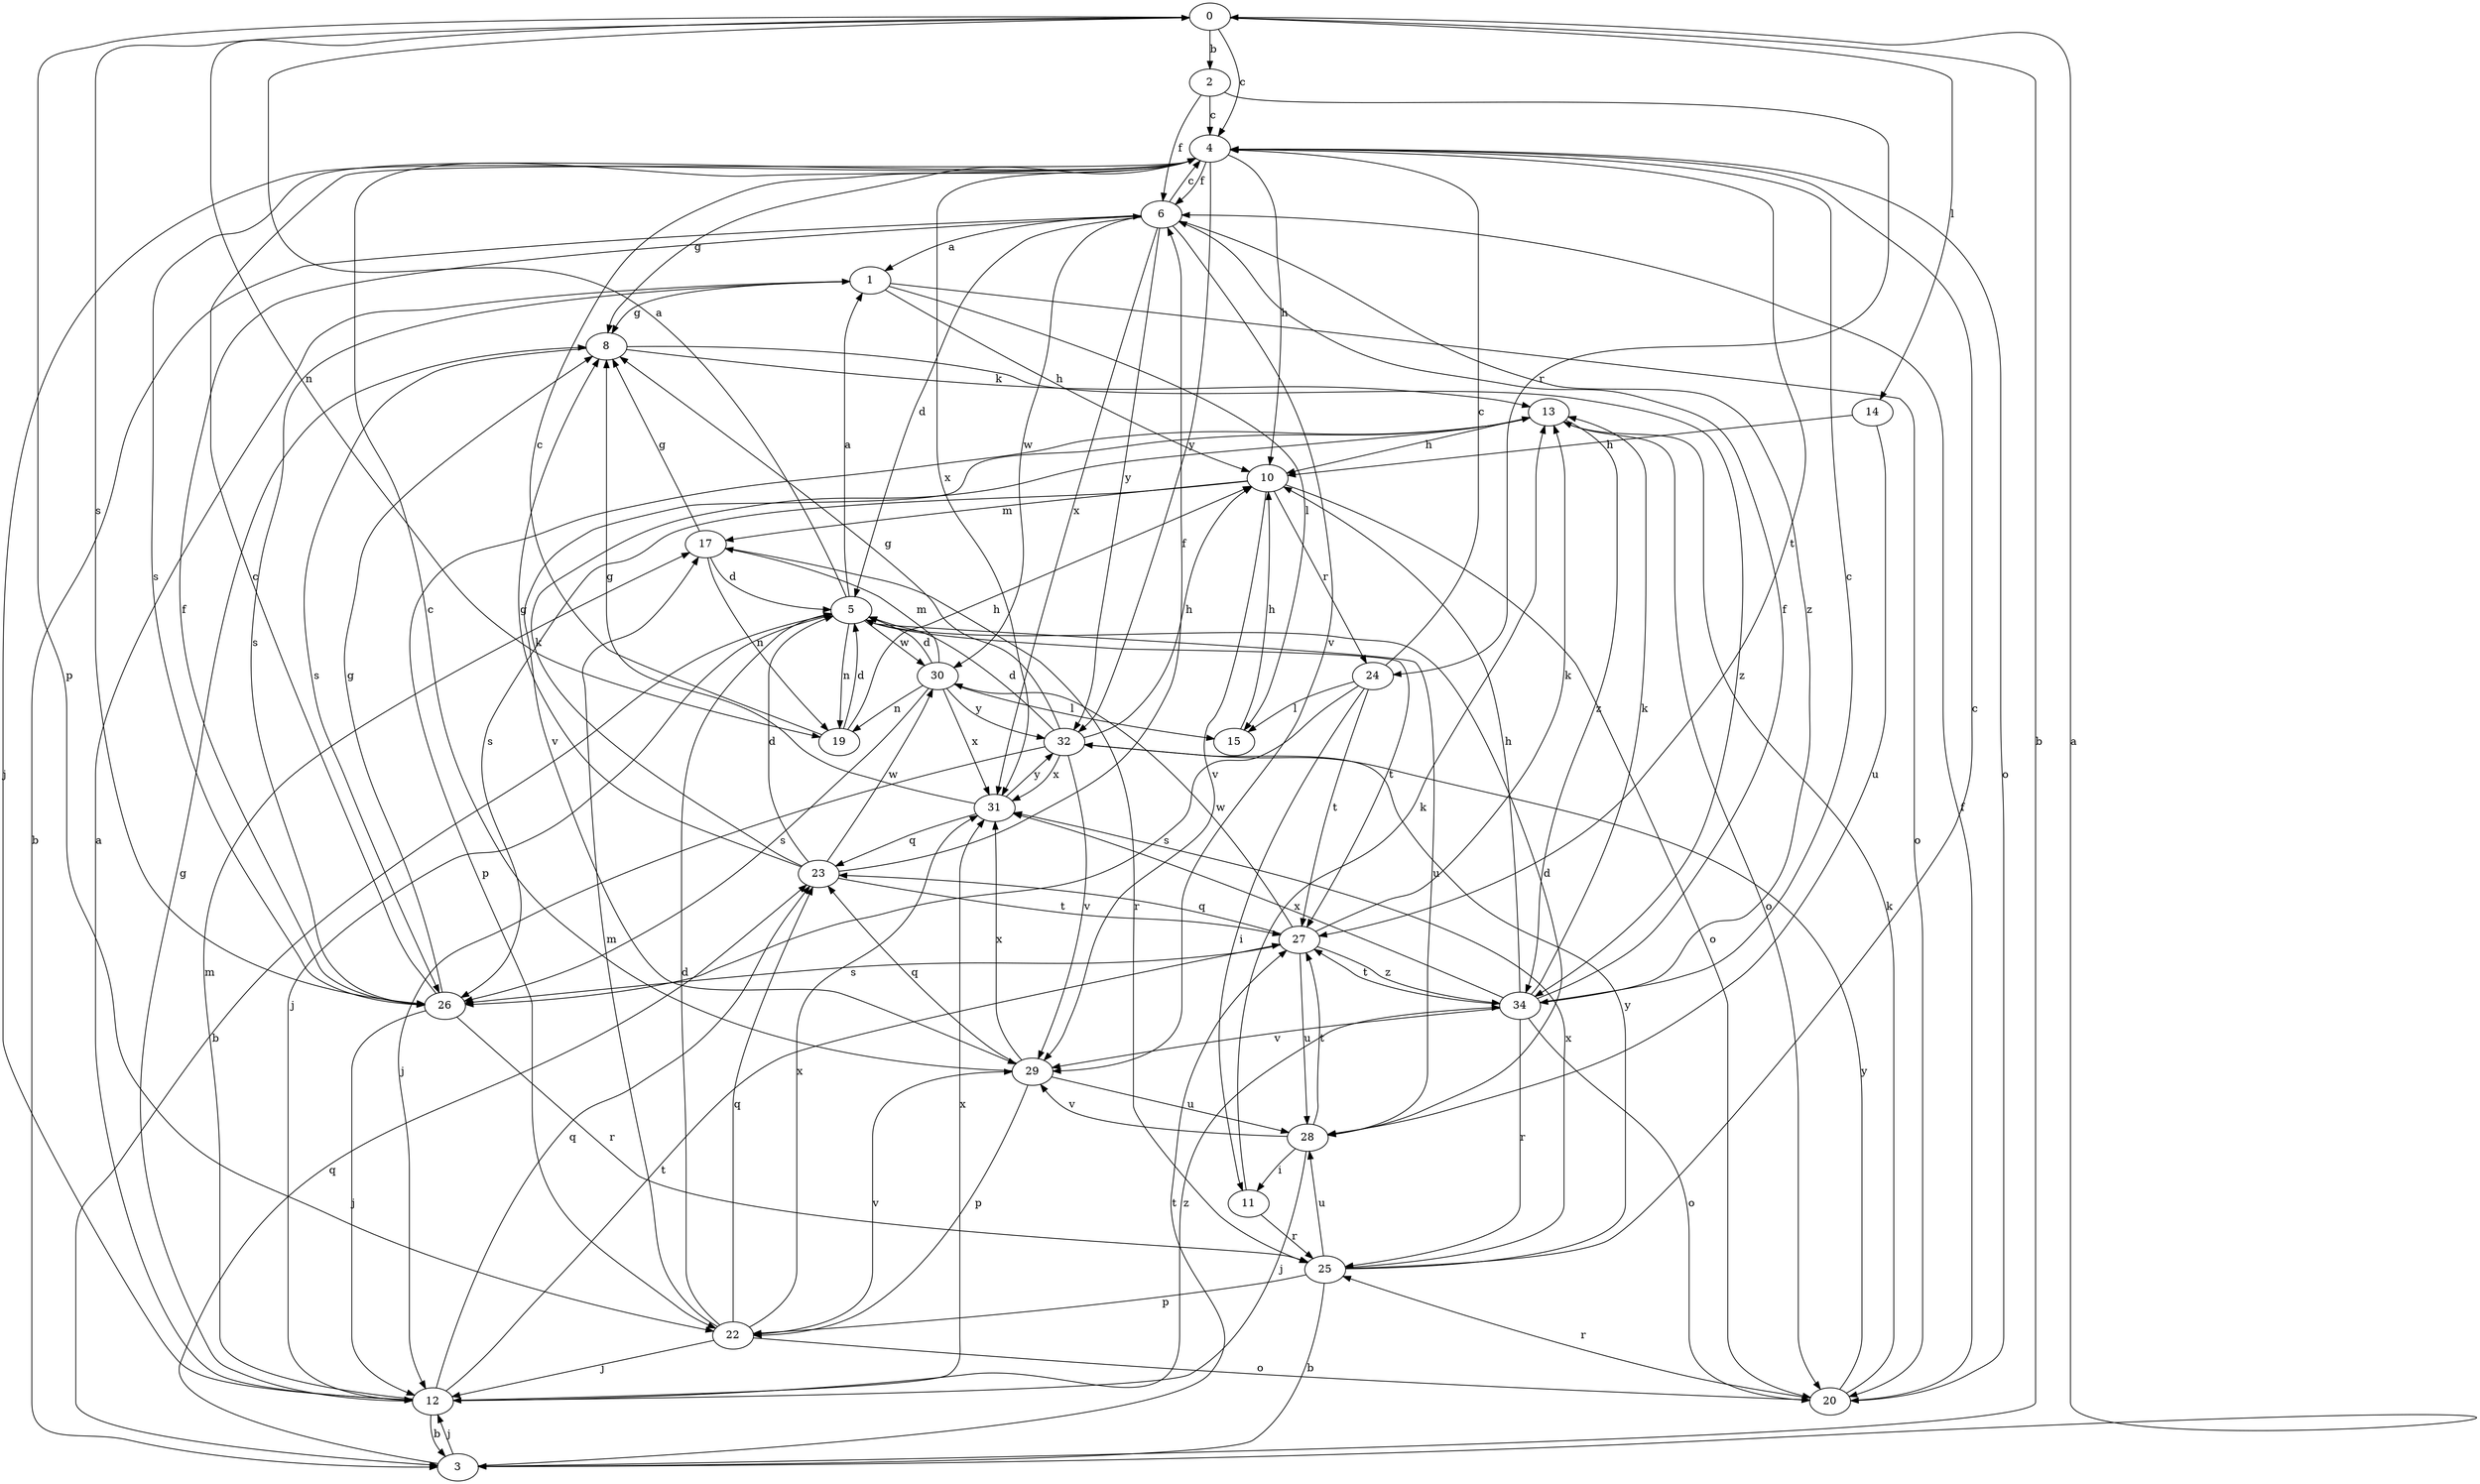 strict digraph  {
0;
1;
2;
3;
4;
5;
6;
8;
10;
11;
12;
13;
14;
15;
17;
19;
20;
22;
23;
24;
25;
26;
27;
28;
29;
30;
31;
32;
34;
0 -> 2  [label=b];
0 -> 3  [label=b];
0 -> 4  [label=c];
0 -> 14  [label=l];
0 -> 19  [label=n];
0 -> 22  [label=p];
0 -> 26  [label=s];
1 -> 8  [label=g];
1 -> 10  [label=h];
1 -> 15  [label=l];
1 -> 20  [label=o];
1 -> 26  [label=s];
2 -> 4  [label=c];
2 -> 6  [label=f];
2 -> 24  [label=r];
3 -> 0  [label=a];
3 -> 12  [label=j];
3 -> 23  [label=q];
3 -> 27  [label=t];
4 -> 6  [label=f];
4 -> 8  [label=g];
4 -> 10  [label=h];
4 -> 12  [label=j];
4 -> 20  [label=o];
4 -> 26  [label=s];
4 -> 27  [label=t];
4 -> 31  [label=x];
4 -> 32  [label=y];
5 -> 0  [label=a];
5 -> 1  [label=a];
5 -> 3  [label=b];
5 -> 12  [label=j];
5 -> 19  [label=n];
5 -> 27  [label=t];
5 -> 28  [label=u];
5 -> 30  [label=w];
6 -> 1  [label=a];
6 -> 3  [label=b];
6 -> 4  [label=c];
6 -> 5  [label=d];
6 -> 29  [label=v];
6 -> 30  [label=w];
6 -> 31  [label=x];
6 -> 32  [label=y];
6 -> 34  [label=z];
8 -> 13  [label=k];
8 -> 26  [label=s];
8 -> 34  [label=z];
10 -> 17  [label=m];
10 -> 20  [label=o];
10 -> 24  [label=r];
10 -> 26  [label=s];
10 -> 29  [label=v];
11 -> 13  [label=k];
11 -> 25  [label=r];
12 -> 1  [label=a];
12 -> 3  [label=b];
12 -> 8  [label=g];
12 -> 17  [label=m];
12 -> 23  [label=q];
12 -> 27  [label=t];
12 -> 31  [label=x];
12 -> 34  [label=z];
13 -> 10  [label=h];
13 -> 20  [label=o];
13 -> 22  [label=p];
13 -> 29  [label=v];
13 -> 34  [label=z];
14 -> 10  [label=h];
14 -> 28  [label=u];
15 -> 10  [label=h];
17 -> 5  [label=d];
17 -> 8  [label=g];
17 -> 19  [label=n];
17 -> 25  [label=r];
19 -> 4  [label=c];
19 -> 5  [label=d];
19 -> 10  [label=h];
20 -> 6  [label=f];
20 -> 13  [label=k];
20 -> 25  [label=r];
20 -> 32  [label=y];
22 -> 5  [label=d];
22 -> 12  [label=j];
22 -> 17  [label=m];
22 -> 20  [label=o];
22 -> 23  [label=q];
22 -> 29  [label=v];
22 -> 31  [label=x];
23 -> 5  [label=d];
23 -> 6  [label=f];
23 -> 8  [label=g];
23 -> 13  [label=k];
23 -> 27  [label=t];
23 -> 30  [label=w];
24 -> 4  [label=c];
24 -> 11  [label=i];
24 -> 15  [label=l];
24 -> 26  [label=s];
24 -> 27  [label=t];
25 -> 3  [label=b];
25 -> 4  [label=c];
25 -> 22  [label=p];
25 -> 28  [label=u];
25 -> 31  [label=x];
25 -> 32  [label=y];
26 -> 4  [label=c];
26 -> 6  [label=f];
26 -> 8  [label=g];
26 -> 12  [label=j];
26 -> 25  [label=r];
27 -> 13  [label=k];
27 -> 23  [label=q];
27 -> 26  [label=s];
27 -> 28  [label=u];
27 -> 30  [label=w];
27 -> 34  [label=z];
28 -> 5  [label=d];
28 -> 11  [label=i];
28 -> 12  [label=j];
28 -> 27  [label=t];
28 -> 29  [label=v];
29 -> 4  [label=c];
29 -> 22  [label=p];
29 -> 23  [label=q];
29 -> 28  [label=u];
29 -> 31  [label=x];
30 -> 5  [label=d];
30 -> 15  [label=l];
30 -> 17  [label=m];
30 -> 19  [label=n];
30 -> 26  [label=s];
30 -> 31  [label=x];
30 -> 32  [label=y];
31 -> 8  [label=g];
31 -> 23  [label=q];
31 -> 32  [label=y];
32 -> 5  [label=d];
32 -> 8  [label=g];
32 -> 10  [label=h];
32 -> 12  [label=j];
32 -> 29  [label=v];
32 -> 31  [label=x];
34 -> 4  [label=c];
34 -> 6  [label=f];
34 -> 10  [label=h];
34 -> 13  [label=k];
34 -> 20  [label=o];
34 -> 25  [label=r];
34 -> 27  [label=t];
34 -> 29  [label=v];
34 -> 31  [label=x];
}
